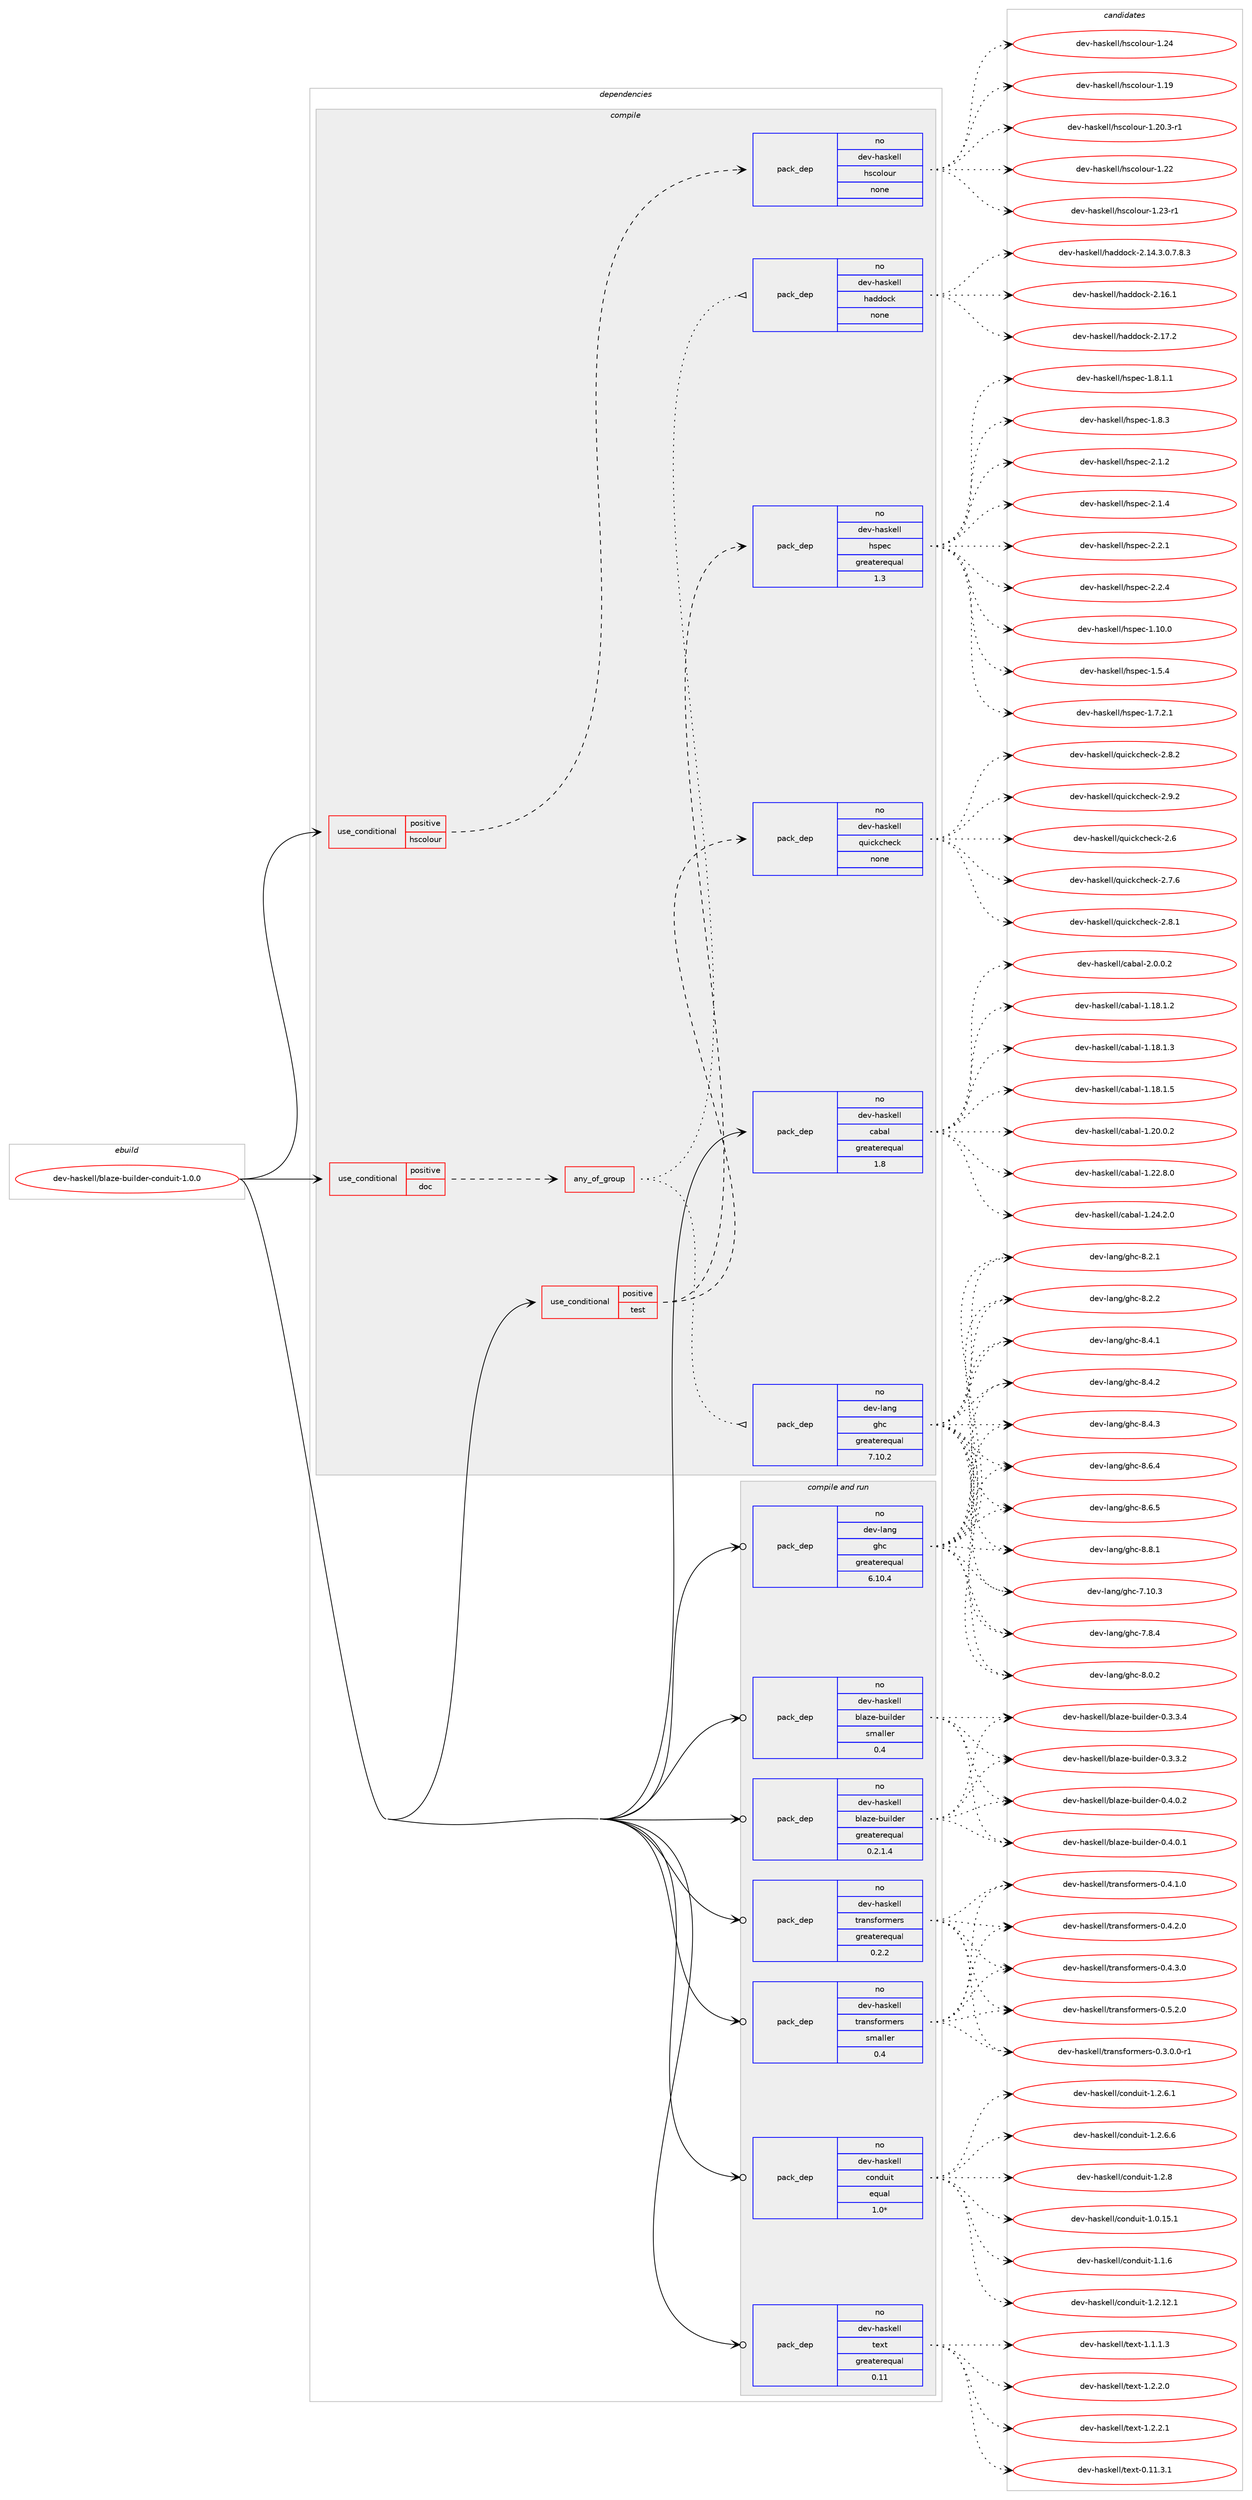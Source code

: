digraph prolog {

# *************
# Graph options
# *************

newrank=true;
concentrate=true;
compound=true;
graph [rankdir=LR,fontname=Helvetica,fontsize=10,ranksep=1.5];#, ranksep=2.5, nodesep=0.2];
edge  [arrowhead=vee];
node  [fontname=Helvetica,fontsize=10];

# **********
# The ebuild
# **********

subgraph cluster_leftcol {
color=gray;
rank=same;
label=<<i>ebuild</i>>;
id [label="dev-haskell/blaze-builder-conduit-1.0.0", color=red, width=4, href="../dev-haskell/blaze-builder-conduit-1.0.0.svg"];
}

# ****************
# The dependencies
# ****************

subgraph cluster_midcol {
color=gray;
label=<<i>dependencies</i>>;
subgraph cluster_compile {
fillcolor="#eeeeee";
style=filled;
label=<<i>compile</i>>;
subgraph cond124923 {
dependency527476 [label=<<TABLE BORDER="0" CELLBORDER="1" CELLSPACING="0" CELLPADDING="4"><TR><TD ROWSPAN="3" CELLPADDING="10">use_conditional</TD></TR><TR><TD>positive</TD></TR><TR><TD>doc</TD></TR></TABLE>>, shape=none, color=red];
subgraph any9549 {
dependency527477 [label=<<TABLE BORDER="0" CELLBORDER="1" CELLSPACING="0" CELLPADDING="4"><TR><TD CELLPADDING="10">any_of_group</TD></TR></TABLE>>, shape=none, color=red];subgraph pack392647 {
dependency527478 [label=<<TABLE BORDER="0" CELLBORDER="1" CELLSPACING="0" CELLPADDING="4" WIDTH="220"><TR><TD ROWSPAN="6" CELLPADDING="30">pack_dep</TD></TR><TR><TD WIDTH="110">no</TD></TR><TR><TD>dev-haskell</TD></TR><TR><TD>haddock</TD></TR><TR><TD>none</TD></TR><TR><TD></TD></TR></TABLE>>, shape=none, color=blue];
}
dependency527477:e -> dependency527478:w [weight=20,style="dotted",arrowhead="oinv"];
subgraph pack392648 {
dependency527479 [label=<<TABLE BORDER="0" CELLBORDER="1" CELLSPACING="0" CELLPADDING="4" WIDTH="220"><TR><TD ROWSPAN="6" CELLPADDING="30">pack_dep</TD></TR><TR><TD WIDTH="110">no</TD></TR><TR><TD>dev-lang</TD></TR><TR><TD>ghc</TD></TR><TR><TD>greaterequal</TD></TR><TR><TD>7.10.2</TD></TR></TABLE>>, shape=none, color=blue];
}
dependency527477:e -> dependency527479:w [weight=20,style="dotted",arrowhead="oinv"];
}
dependency527476:e -> dependency527477:w [weight=20,style="dashed",arrowhead="vee"];
}
id:e -> dependency527476:w [weight=20,style="solid",arrowhead="vee"];
subgraph cond124924 {
dependency527480 [label=<<TABLE BORDER="0" CELLBORDER="1" CELLSPACING="0" CELLPADDING="4"><TR><TD ROWSPAN="3" CELLPADDING="10">use_conditional</TD></TR><TR><TD>positive</TD></TR><TR><TD>hscolour</TD></TR></TABLE>>, shape=none, color=red];
subgraph pack392649 {
dependency527481 [label=<<TABLE BORDER="0" CELLBORDER="1" CELLSPACING="0" CELLPADDING="4" WIDTH="220"><TR><TD ROWSPAN="6" CELLPADDING="30">pack_dep</TD></TR><TR><TD WIDTH="110">no</TD></TR><TR><TD>dev-haskell</TD></TR><TR><TD>hscolour</TD></TR><TR><TD>none</TD></TR><TR><TD></TD></TR></TABLE>>, shape=none, color=blue];
}
dependency527480:e -> dependency527481:w [weight=20,style="dashed",arrowhead="vee"];
}
id:e -> dependency527480:w [weight=20,style="solid",arrowhead="vee"];
subgraph cond124925 {
dependency527482 [label=<<TABLE BORDER="0" CELLBORDER="1" CELLSPACING="0" CELLPADDING="4"><TR><TD ROWSPAN="3" CELLPADDING="10">use_conditional</TD></TR><TR><TD>positive</TD></TR><TR><TD>test</TD></TR></TABLE>>, shape=none, color=red];
subgraph pack392650 {
dependency527483 [label=<<TABLE BORDER="0" CELLBORDER="1" CELLSPACING="0" CELLPADDING="4" WIDTH="220"><TR><TD ROWSPAN="6" CELLPADDING="30">pack_dep</TD></TR><TR><TD WIDTH="110">no</TD></TR><TR><TD>dev-haskell</TD></TR><TR><TD>hspec</TD></TR><TR><TD>greaterequal</TD></TR><TR><TD>1.3</TD></TR></TABLE>>, shape=none, color=blue];
}
dependency527482:e -> dependency527483:w [weight=20,style="dashed",arrowhead="vee"];
subgraph pack392651 {
dependency527484 [label=<<TABLE BORDER="0" CELLBORDER="1" CELLSPACING="0" CELLPADDING="4" WIDTH="220"><TR><TD ROWSPAN="6" CELLPADDING="30">pack_dep</TD></TR><TR><TD WIDTH="110">no</TD></TR><TR><TD>dev-haskell</TD></TR><TR><TD>quickcheck</TD></TR><TR><TD>none</TD></TR><TR><TD></TD></TR></TABLE>>, shape=none, color=blue];
}
dependency527482:e -> dependency527484:w [weight=20,style="dashed",arrowhead="vee"];
}
id:e -> dependency527482:w [weight=20,style="solid",arrowhead="vee"];
subgraph pack392652 {
dependency527485 [label=<<TABLE BORDER="0" CELLBORDER="1" CELLSPACING="0" CELLPADDING="4" WIDTH="220"><TR><TD ROWSPAN="6" CELLPADDING="30">pack_dep</TD></TR><TR><TD WIDTH="110">no</TD></TR><TR><TD>dev-haskell</TD></TR><TR><TD>cabal</TD></TR><TR><TD>greaterequal</TD></TR><TR><TD>1.8</TD></TR></TABLE>>, shape=none, color=blue];
}
id:e -> dependency527485:w [weight=20,style="solid",arrowhead="vee"];
}
subgraph cluster_compileandrun {
fillcolor="#eeeeee";
style=filled;
label=<<i>compile and run</i>>;
subgraph pack392653 {
dependency527486 [label=<<TABLE BORDER="0" CELLBORDER="1" CELLSPACING="0" CELLPADDING="4" WIDTH="220"><TR><TD ROWSPAN="6" CELLPADDING="30">pack_dep</TD></TR><TR><TD WIDTH="110">no</TD></TR><TR><TD>dev-haskell</TD></TR><TR><TD>blaze-builder</TD></TR><TR><TD>greaterequal</TD></TR><TR><TD>0.2.1.4</TD></TR></TABLE>>, shape=none, color=blue];
}
id:e -> dependency527486:w [weight=20,style="solid",arrowhead="odotvee"];
subgraph pack392654 {
dependency527487 [label=<<TABLE BORDER="0" CELLBORDER="1" CELLSPACING="0" CELLPADDING="4" WIDTH="220"><TR><TD ROWSPAN="6" CELLPADDING="30">pack_dep</TD></TR><TR><TD WIDTH="110">no</TD></TR><TR><TD>dev-haskell</TD></TR><TR><TD>blaze-builder</TD></TR><TR><TD>smaller</TD></TR><TR><TD>0.4</TD></TR></TABLE>>, shape=none, color=blue];
}
id:e -> dependency527487:w [weight=20,style="solid",arrowhead="odotvee"];
subgraph pack392655 {
dependency527488 [label=<<TABLE BORDER="0" CELLBORDER="1" CELLSPACING="0" CELLPADDING="4" WIDTH="220"><TR><TD ROWSPAN="6" CELLPADDING="30">pack_dep</TD></TR><TR><TD WIDTH="110">no</TD></TR><TR><TD>dev-haskell</TD></TR><TR><TD>conduit</TD></TR><TR><TD>equal</TD></TR><TR><TD>1.0*</TD></TR></TABLE>>, shape=none, color=blue];
}
id:e -> dependency527488:w [weight=20,style="solid",arrowhead="odotvee"];
subgraph pack392656 {
dependency527489 [label=<<TABLE BORDER="0" CELLBORDER="1" CELLSPACING="0" CELLPADDING="4" WIDTH="220"><TR><TD ROWSPAN="6" CELLPADDING="30">pack_dep</TD></TR><TR><TD WIDTH="110">no</TD></TR><TR><TD>dev-haskell</TD></TR><TR><TD>text</TD></TR><TR><TD>greaterequal</TD></TR><TR><TD>0.11</TD></TR></TABLE>>, shape=none, color=blue];
}
id:e -> dependency527489:w [weight=20,style="solid",arrowhead="odotvee"];
subgraph pack392657 {
dependency527490 [label=<<TABLE BORDER="0" CELLBORDER="1" CELLSPACING="0" CELLPADDING="4" WIDTH="220"><TR><TD ROWSPAN="6" CELLPADDING="30">pack_dep</TD></TR><TR><TD WIDTH="110">no</TD></TR><TR><TD>dev-haskell</TD></TR><TR><TD>transformers</TD></TR><TR><TD>greaterequal</TD></TR><TR><TD>0.2.2</TD></TR></TABLE>>, shape=none, color=blue];
}
id:e -> dependency527490:w [weight=20,style="solid",arrowhead="odotvee"];
subgraph pack392658 {
dependency527491 [label=<<TABLE BORDER="0" CELLBORDER="1" CELLSPACING="0" CELLPADDING="4" WIDTH="220"><TR><TD ROWSPAN="6" CELLPADDING="30">pack_dep</TD></TR><TR><TD WIDTH="110">no</TD></TR><TR><TD>dev-haskell</TD></TR><TR><TD>transformers</TD></TR><TR><TD>smaller</TD></TR><TR><TD>0.4</TD></TR></TABLE>>, shape=none, color=blue];
}
id:e -> dependency527491:w [weight=20,style="solid",arrowhead="odotvee"];
subgraph pack392659 {
dependency527492 [label=<<TABLE BORDER="0" CELLBORDER="1" CELLSPACING="0" CELLPADDING="4" WIDTH="220"><TR><TD ROWSPAN="6" CELLPADDING="30">pack_dep</TD></TR><TR><TD WIDTH="110">no</TD></TR><TR><TD>dev-lang</TD></TR><TR><TD>ghc</TD></TR><TR><TD>greaterequal</TD></TR><TR><TD>6.10.4</TD></TR></TABLE>>, shape=none, color=blue];
}
id:e -> dependency527492:w [weight=20,style="solid",arrowhead="odotvee"];
}
subgraph cluster_run {
fillcolor="#eeeeee";
style=filled;
label=<<i>run</i>>;
}
}

# **************
# The candidates
# **************

subgraph cluster_choices {
rank=same;
color=gray;
label=<<i>candidates</i>>;

subgraph choice392647 {
color=black;
nodesep=1;
choice1001011184510497115107101108108471049710010011199107455046495246514648465546564651 [label="dev-haskell/haddock-2.14.3.0.7.8.3", color=red, width=4,href="../dev-haskell/haddock-2.14.3.0.7.8.3.svg"];
choice100101118451049711510710110810847104971001001119910745504649544649 [label="dev-haskell/haddock-2.16.1", color=red, width=4,href="../dev-haskell/haddock-2.16.1.svg"];
choice100101118451049711510710110810847104971001001119910745504649554650 [label="dev-haskell/haddock-2.17.2", color=red, width=4,href="../dev-haskell/haddock-2.17.2.svg"];
dependency527478:e -> choice1001011184510497115107101108108471049710010011199107455046495246514648465546564651:w [style=dotted,weight="100"];
dependency527478:e -> choice100101118451049711510710110810847104971001001119910745504649544649:w [style=dotted,weight="100"];
dependency527478:e -> choice100101118451049711510710110810847104971001001119910745504649554650:w [style=dotted,weight="100"];
}
subgraph choice392648 {
color=black;
nodesep=1;
choice1001011184510897110103471031049945554649484651 [label="dev-lang/ghc-7.10.3", color=red, width=4,href="../dev-lang/ghc-7.10.3.svg"];
choice10010111845108971101034710310499455546564652 [label="dev-lang/ghc-7.8.4", color=red, width=4,href="../dev-lang/ghc-7.8.4.svg"];
choice10010111845108971101034710310499455646484650 [label="dev-lang/ghc-8.0.2", color=red, width=4,href="../dev-lang/ghc-8.0.2.svg"];
choice10010111845108971101034710310499455646504649 [label="dev-lang/ghc-8.2.1", color=red, width=4,href="../dev-lang/ghc-8.2.1.svg"];
choice10010111845108971101034710310499455646504650 [label="dev-lang/ghc-8.2.2", color=red, width=4,href="../dev-lang/ghc-8.2.2.svg"];
choice10010111845108971101034710310499455646524649 [label="dev-lang/ghc-8.4.1", color=red, width=4,href="../dev-lang/ghc-8.4.1.svg"];
choice10010111845108971101034710310499455646524650 [label="dev-lang/ghc-8.4.2", color=red, width=4,href="../dev-lang/ghc-8.4.2.svg"];
choice10010111845108971101034710310499455646524651 [label="dev-lang/ghc-8.4.3", color=red, width=4,href="../dev-lang/ghc-8.4.3.svg"];
choice10010111845108971101034710310499455646544652 [label="dev-lang/ghc-8.6.4", color=red, width=4,href="../dev-lang/ghc-8.6.4.svg"];
choice10010111845108971101034710310499455646544653 [label="dev-lang/ghc-8.6.5", color=red, width=4,href="../dev-lang/ghc-8.6.5.svg"];
choice10010111845108971101034710310499455646564649 [label="dev-lang/ghc-8.8.1", color=red, width=4,href="../dev-lang/ghc-8.8.1.svg"];
dependency527479:e -> choice1001011184510897110103471031049945554649484651:w [style=dotted,weight="100"];
dependency527479:e -> choice10010111845108971101034710310499455546564652:w [style=dotted,weight="100"];
dependency527479:e -> choice10010111845108971101034710310499455646484650:w [style=dotted,weight="100"];
dependency527479:e -> choice10010111845108971101034710310499455646504649:w [style=dotted,weight="100"];
dependency527479:e -> choice10010111845108971101034710310499455646504650:w [style=dotted,weight="100"];
dependency527479:e -> choice10010111845108971101034710310499455646524649:w [style=dotted,weight="100"];
dependency527479:e -> choice10010111845108971101034710310499455646524650:w [style=dotted,weight="100"];
dependency527479:e -> choice10010111845108971101034710310499455646524651:w [style=dotted,weight="100"];
dependency527479:e -> choice10010111845108971101034710310499455646544652:w [style=dotted,weight="100"];
dependency527479:e -> choice10010111845108971101034710310499455646544653:w [style=dotted,weight="100"];
dependency527479:e -> choice10010111845108971101034710310499455646564649:w [style=dotted,weight="100"];
}
subgraph choice392649 {
color=black;
nodesep=1;
choice100101118451049711510710110810847104115991111081111171144549464957 [label="dev-haskell/hscolour-1.19", color=red, width=4,href="../dev-haskell/hscolour-1.19.svg"];
choice10010111845104971151071011081084710411599111108111117114454946504846514511449 [label="dev-haskell/hscolour-1.20.3-r1", color=red, width=4,href="../dev-haskell/hscolour-1.20.3-r1.svg"];
choice100101118451049711510710110810847104115991111081111171144549465050 [label="dev-haskell/hscolour-1.22", color=red, width=4,href="../dev-haskell/hscolour-1.22.svg"];
choice1001011184510497115107101108108471041159911110811111711445494650514511449 [label="dev-haskell/hscolour-1.23-r1", color=red, width=4,href="../dev-haskell/hscolour-1.23-r1.svg"];
choice100101118451049711510710110810847104115991111081111171144549465052 [label="dev-haskell/hscolour-1.24", color=red, width=4,href="../dev-haskell/hscolour-1.24.svg"];
dependency527481:e -> choice100101118451049711510710110810847104115991111081111171144549464957:w [style=dotted,weight="100"];
dependency527481:e -> choice10010111845104971151071011081084710411599111108111117114454946504846514511449:w [style=dotted,weight="100"];
dependency527481:e -> choice100101118451049711510710110810847104115991111081111171144549465050:w [style=dotted,weight="100"];
dependency527481:e -> choice1001011184510497115107101108108471041159911110811111711445494650514511449:w [style=dotted,weight="100"];
dependency527481:e -> choice100101118451049711510710110810847104115991111081111171144549465052:w [style=dotted,weight="100"];
}
subgraph choice392650 {
color=black;
nodesep=1;
choice1001011184510497115107101108108471041151121019945494649484648 [label="dev-haskell/hspec-1.10.0", color=red, width=4,href="../dev-haskell/hspec-1.10.0.svg"];
choice10010111845104971151071011081084710411511210199454946534652 [label="dev-haskell/hspec-1.5.4", color=red, width=4,href="../dev-haskell/hspec-1.5.4.svg"];
choice100101118451049711510710110810847104115112101994549465546504649 [label="dev-haskell/hspec-1.7.2.1", color=red, width=4,href="../dev-haskell/hspec-1.7.2.1.svg"];
choice100101118451049711510710110810847104115112101994549465646494649 [label="dev-haskell/hspec-1.8.1.1", color=red, width=4,href="../dev-haskell/hspec-1.8.1.1.svg"];
choice10010111845104971151071011081084710411511210199454946564651 [label="dev-haskell/hspec-1.8.3", color=red, width=4,href="../dev-haskell/hspec-1.8.3.svg"];
choice10010111845104971151071011081084710411511210199455046494650 [label="dev-haskell/hspec-2.1.2", color=red, width=4,href="../dev-haskell/hspec-2.1.2.svg"];
choice10010111845104971151071011081084710411511210199455046494652 [label="dev-haskell/hspec-2.1.4", color=red, width=4,href="../dev-haskell/hspec-2.1.4.svg"];
choice10010111845104971151071011081084710411511210199455046504649 [label="dev-haskell/hspec-2.2.1", color=red, width=4,href="../dev-haskell/hspec-2.2.1.svg"];
choice10010111845104971151071011081084710411511210199455046504652 [label="dev-haskell/hspec-2.2.4", color=red, width=4,href="../dev-haskell/hspec-2.2.4.svg"];
dependency527483:e -> choice1001011184510497115107101108108471041151121019945494649484648:w [style=dotted,weight="100"];
dependency527483:e -> choice10010111845104971151071011081084710411511210199454946534652:w [style=dotted,weight="100"];
dependency527483:e -> choice100101118451049711510710110810847104115112101994549465546504649:w [style=dotted,weight="100"];
dependency527483:e -> choice100101118451049711510710110810847104115112101994549465646494649:w [style=dotted,weight="100"];
dependency527483:e -> choice10010111845104971151071011081084710411511210199454946564651:w [style=dotted,weight="100"];
dependency527483:e -> choice10010111845104971151071011081084710411511210199455046494650:w [style=dotted,weight="100"];
dependency527483:e -> choice10010111845104971151071011081084710411511210199455046494652:w [style=dotted,weight="100"];
dependency527483:e -> choice10010111845104971151071011081084710411511210199455046504649:w [style=dotted,weight="100"];
dependency527483:e -> choice10010111845104971151071011081084710411511210199455046504652:w [style=dotted,weight="100"];
}
subgraph choice392651 {
color=black;
nodesep=1;
choice10010111845104971151071011081084711311710599107991041019910745504654 [label="dev-haskell/quickcheck-2.6", color=red, width=4,href="../dev-haskell/quickcheck-2.6.svg"];
choice100101118451049711510710110810847113117105991079910410199107455046554654 [label="dev-haskell/quickcheck-2.7.6", color=red, width=4,href="../dev-haskell/quickcheck-2.7.6.svg"];
choice100101118451049711510710110810847113117105991079910410199107455046564649 [label="dev-haskell/quickcheck-2.8.1", color=red, width=4,href="../dev-haskell/quickcheck-2.8.1.svg"];
choice100101118451049711510710110810847113117105991079910410199107455046564650 [label="dev-haskell/quickcheck-2.8.2", color=red, width=4,href="../dev-haskell/quickcheck-2.8.2.svg"];
choice100101118451049711510710110810847113117105991079910410199107455046574650 [label="dev-haskell/quickcheck-2.9.2", color=red, width=4,href="../dev-haskell/quickcheck-2.9.2.svg"];
dependency527484:e -> choice10010111845104971151071011081084711311710599107991041019910745504654:w [style=dotted,weight="100"];
dependency527484:e -> choice100101118451049711510710110810847113117105991079910410199107455046554654:w [style=dotted,weight="100"];
dependency527484:e -> choice100101118451049711510710110810847113117105991079910410199107455046564649:w [style=dotted,weight="100"];
dependency527484:e -> choice100101118451049711510710110810847113117105991079910410199107455046564650:w [style=dotted,weight="100"];
dependency527484:e -> choice100101118451049711510710110810847113117105991079910410199107455046574650:w [style=dotted,weight="100"];
}
subgraph choice392652 {
color=black;
nodesep=1;
choice10010111845104971151071011081084799979897108454946495646494650 [label="dev-haskell/cabal-1.18.1.2", color=red, width=4,href="../dev-haskell/cabal-1.18.1.2.svg"];
choice10010111845104971151071011081084799979897108454946495646494651 [label="dev-haskell/cabal-1.18.1.3", color=red, width=4,href="../dev-haskell/cabal-1.18.1.3.svg"];
choice10010111845104971151071011081084799979897108454946495646494653 [label="dev-haskell/cabal-1.18.1.5", color=red, width=4,href="../dev-haskell/cabal-1.18.1.5.svg"];
choice10010111845104971151071011081084799979897108454946504846484650 [label="dev-haskell/cabal-1.20.0.2", color=red, width=4,href="../dev-haskell/cabal-1.20.0.2.svg"];
choice10010111845104971151071011081084799979897108454946505046564648 [label="dev-haskell/cabal-1.22.8.0", color=red, width=4,href="../dev-haskell/cabal-1.22.8.0.svg"];
choice10010111845104971151071011081084799979897108454946505246504648 [label="dev-haskell/cabal-1.24.2.0", color=red, width=4,href="../dev-haskell/cabal-1.24.2.0.svg"];
choice100101118451049711510710110810847999798971084550464846484650 [label="dev-haskell/cabal-2.0.0.2", color=red, width=4,href="../dev-haskell/cabal-2.0.0.2.svg"];
dependency527485:e -> choice10010111845104971151071011081084799979897108454946495646494650:w [style=dotted,weight="100"];
dependency527485:e -> choice10010111845104971151071011081084799979897108454946495646494651:w [style=dotted,weight="100"];
dependency527485:e -> choice10010111845104971151071011081084799979897108454946495646494653:w [style=dotted,weight="100"];
dependency527485:e -> choice10010111845104971151071011081084799979897108454946504846484650:w [style=dotted,weight="100"];
dependency527485:e -> choice10010111845104971151071011081084799979897108454946505046564648:w [style=dotted,weight="100"];
dependency527485:e -> choice10010111845104971151071011081084799979897108454946505246504648:w [style=dotted,weight="100"];
dependency527485:e -> choice100101118451049711510710110810847999798971084550464846484650:w [style=dotted,weight="100"];
}
subgraph choice392653 {
color=black;
nodesep=1;
choice100101118451049711510710110810847981089712210145981171051081001011144548465146514650 [label="dev-haskell/blaze-builder-0.3.3.2", color=red, width=4,href="../dev-haskell/blaze-builder-0.3.3.2.svg"];
choice100101118451049711510710110810847981089712210145981171051081001011144548465146514652 [label="dev-haskell/blaze-builder-0.3.3.4", color=red, width=4,href="../dev-haskell/blaze-builder-0.3.3.4.svg"];
choice100101118451049711510710110810847981089712210145981171051081001011144548465246484649 [label="dev-haskell/blaze-builder-0.4.0.1", color=red, width=4,href="../dev-haskell/blaze-builder-0.4.0.1.svg"];
choice100101118451049711510710110810847981089712210145981171051081001011144548465246484650 [label="dev-haskell/blaze-builder-0.4.0.2", color=red, width=4,href="../dev-haskell/blaze-builder-0.4.0.2.svg"];
dependency527486:e -> choice100101118451049711510710110810847981089712210145981171051081001011144548465146514650:w [style=dotted,weight="100"];
dependency527486:e -> choice100101118451049711510710110810847981089712210145981171051081001011144548465146514652:w [style=dotted,weight="100"];
dependency527486:e -> choice100101118451049711510710110810847981089712210145981171051081001011144548465246484649:w [style=dotted,weight="100"];
dependency527486:e -> choice100101118451049711510710110810847981089712210145981171051081001011144548465246484650:w [style=dotted,weight="100"];
}
subgraph choice392654 {
color=black;
nodesep=1;
choice100101118451049711510710110810847981089712210145981171051081001011144548465146514650 [label="dev-haskell/blaze-builder-0.3.3.2", color=red, width=4,href="../dev-haskell/blaze-builder-0.3.3.2.svg"];
choice100101118451049711510710110810847981089712210145981171051081001011144548465146514652 [label="dev-haskell/blaze-builder-0.3.3.4", color=red, width=4,href="../dev-haskell/blaze-builder-0.3.3.4.svg"];
choice100101118451049711510710110810847981089712210145981171051081001011144548465246484649 [label="dev-haskell/blaze-builder-0.4.0.1", color=red, width=4,href="../dev-haskell/blaze-builder-0.4.0.1.svg"];
choice100101118451049711510710110810847981089712210145981171051081001011144548465246484650 [label="dev-haskell/blaze-builder-0.4.0.2", color=red, width=4,href="../dev-haskell/blaze-builder-0.4.0.2.svg"];
dependency527487:e -> choice100101118451049711510710110810847981089712210145981171051081001011144548465146514650:w [style=dotted,weight="100"];
dependency527487:e -> choice100101118451049711510710110810847981089712210145981171051081001011144548465146514652:w [style=dotted,weight="100"];
dependency527487:e -> choice100101118451049711510710110810847981089712210145981171051081001011144548465246484649:w [style=dotted,weight="100"];
dependency527487:e -> choice100101118451049711510710110810847981089712210145981171051081001011144548465246484650:w [style=dotted,weight="100"];
}
subgraph choice392655 {
color=black;
nodesep=1;
choice10010111845104971151071011081084799111110100117105116454946484649534649 [label="dev-haskell/conduit-1.0.15.1", color=red, width=4,href="../dev-haskell/conduit-1.0.15.1.svg"];
choice10010111845104971151071011081084799111110100117105116454946494654 [label="dev-haskell/conduit-1.1.6", color=red, width=4,href="../dev-haskell/conduit-1.1.6.svg"];
choice10010111845104971151071011081084799111110100117105116454946504649504649 [label="dev-haskell/conduit-1.2.12.1", color=red, width=4,href="../dev-haskell/conduit-1.2.12.1.svg"];
choice100101118451049711510710110810847991111101001171051164549465046544649 [label="dev-haskell/conduit-1.2.6.1", color=red, width=4,href="../dev-haskell/conduit-1.2.6.1.svg"];
choice100101118451049711510710110810847991111101001171051164549465046544654 [label="dev-haskell/conduit-1.2.6.6", color=red, width=4,href="../dev-haskell/conduit-1.2.6.6.svg"];
choice10010111845104971151071011081084799111110100117105116454946504656 [label="dev-haskell/conduit-1.2.8", color=red, width=4,href="../dev-haskell/conduit-1.2.8.svg"];
dependency527488:e -> choice10010111845104971151071011081084799111110100117105116454946484649534649:w [style=dotted,weight="100"];
dependency527488:e -> choice10010111845104971151071011081084799111110100117105116454946494654:w [style=dotted,weight="100"];
dependency527488:e -> choice10010111845104971151071011081084799111110100117105116454946504649504649:w [style=dotted,weight="100"];
dependency527488:e -> choice100101118451049711510710110810847991111101001171051164549465046544649:w [style=dotted,weight="100"];
dependency527488:e -> choice100101118451049711510710110810847991111101001171051164549465046544654:w [style=dotted,weight="100"];
dependency527488:e -> choice10010111845104971151071011081084799111110100117105116454946504656:w [style=dotted,weight="100"];
}
subgraph choice392656 {
color=black;
nodesep=1;
choice100101118451049711510710110810847116101120116454846494946514649 [label="dev-haskell/text-0.11.3.1", color=red, width=4,href="../dev-haskell/text-0.11.3.1.svg"];
choice1001011184510497115107101108108471161011201164549464946494651 [label="dev-haskell/text-1.1.1.3", color=red, width=4,href="../dev-haskell/text-1.1.1.3.svg"];
choice1001011184510497115107101108108471161011201164549465046504648 [label="dev-haskell/text-1.2.2.0", color=red, width=4,href="../dev-haskell/text-1.2.2.0.svg"];
choice1001011184510497115107101108108471161011201164549465046504649 [label="dev-haskell/text-1.2.2.1", color=red, width=4,href="../dev-haskell/text-1.2.2.1.svg"];
dependency527489:e -> choice100101118451049711510710110810847116101120116454846494946514649:w [style=dotted,weight="100"];
dependency527489:e -> choice1001011184510497115107101108108471161011201164549464946494651:w [style=dotted,weight="100"];
dependency527489:e -> choice1001011184510497115107101108108471161011201164549465046504648:w [style=dotted,weight="100"];
dependency527489:e -> choice1001011184510497115107101108108471161011201164549465046504649:w [style=dotted,weight="100"];
}
subgraph choice392657 {
color=black;
nodesep=1;
choice1001011184510497115107101108108471161149711011510211111410910111411545484651464846484511449 [label="dev-haskell/transformers-0.3.0.0-r1", color=red, width=4,href="../dev-haskell/transformers-0.3.0.0-r1.svg"];
choice100101118451049711510710110810847116114971101151021111141091011141154548465246494648 [label="dev-haskell/transformers-0.4.1.0", color=red, width=4,href="../dev-haskell/transformers-0.4.1.0.svg"];
choice100101118451049711510710110810847116114971101151021111141091011141154548465246504648 [label="dev-haskell/transformers-0.4.2.0", color=red, width=4,href="../dev-haskell/transformers-0.4.2.0.svg"];
choice100101118451049711510710110810847116114971101151021111141091011141154548465246514648 [label="dev-haskell/transformers-0.4.3.0", color=red, width=4,href="../dev-haskell/transformers-0.4.3.0.svg"];
choice100101118451049711510710110810847116114971101151021111141091011141154548465346504648 [label="dev-haskell/transformers-0.5.2.0", color=red, width=4,href="../dev-haskell/transformers-0.5.2.0.svg"];
dependency527490:e -> choice1001011184510497115107101108108471161149711011510211111410910111411545484651464846484511449:w [style=dotted,weight="100"];
dependency527490:e -> choice100101118451049711510710110810847116114971101151021111141091011141154548465246494648:w [style=dotted,weight="100"];
dependency527490:e -> choice100101118451049711510710110810847116114971101151021111141091011141154548465246504648:w [style=dotted,weight="100"];
dependency527490:e -> choice100101118451049711510710110810847116114971101151021111141091011141154548465246514648:w [style=dotted,weight="100"];
dependency527490:e -> choice100101118451049711510710110810847116114971101151021111141091011141154548465346504648:w [style=dotted,weight="100"];
}
subgraph choice392658 {
color=black;
nodesep=1;
choice1001011184510497115107101108108471161149711011510211111410910111411545484651464846484511449 [label="dev-haskell/transformers-0.3.0.0-r1", color=red, width=4,href="../dev-haskell/transformers-0.3.0.0-r1.svg"];
choice100101118451049711510710110810847116114971101151021111141091011141154548465246494648 [label="dev-haskell/transformers-0.4.1.0", color=red, width=4,href="../dev-haskell/transformers-0.4.1.0.svg"];
choice100101118451049711510710110810847116114971101151021111141091011141154548465246504648 [label="dev-haskell/transformers-0.4.2.0", color=red, width=4,href="../dev-haskell/transformers-0.4.2.0.svg"];
choice100101118451049711510710110810847116114971101151021111141091011141154548465246514648 [label="dev-haskell/transformers-0.4.3.0", color=red, width=4,href="../dev-haskell/transformers-0.4.3.0.svg"];
choice100101118451049711510710110810847116114971101151021111141091011141154548465346504648 [label="dev-haskell/transformers-0.5.2.0", color=red, width=4,href="../dev-haskell/transformers-0.5.2.0.svg"];
dependency527491:e -> choice1001011184510497115107101108108471161149711011510211111410910111411545484651464846484511449:w [style=dotted,weight="100"];
dependency527491:e -> choice100101118451049711510710110810847116114971101151021111141091011141154548465246494648:w [style=dotted,weight="100"];
dependency527491:e -> choice100101118451049711510710110810847116114971101151021111141091011141154548465246504648:w [style=dotted,weight="100"];
dependency527491:e -> choice100101118451049711510710110810847116114971101151021111141091011141154548465246514648:w [style=dotted,weight="100"];
dependency527491:e -> choice100101118451049711510710110810847116114971101151021111141091011141154548465346504648:w [style=dotted,weight="100"];
}
subgraph choice392659 {
color=black;
nodesep=1;
choice1001011184510897110103471031049945554649484651 [label="dev-lang/ghc-7.10.3", color=red, width=4,href="../dev-lang/ghc-7.10.3.svg"];
choice10010111845108971101034710310499455546564652 [label="dev-lang/ghc-7.8.4", color=red, width=4,href="../dev-lang/ghc-7.8.4.svg"];
choice10010111845108971101034710310499455646484650 [label="dev-lang/ghc-8.0.2", color=red, width=4,href="../dev-lang/ghc-8.0.2.svg"];
choice10010111845108971101034710310499455646504649 [label="dev-lang/ghc-8.2.1", color=red, width=4,href="../dev-lang/ghc-8.2.1.svg"];
choice10010111845108971101034710310499455646504650 [label="dev-lang/ghc-8.2.2", color=red, width=4,href="../dev-lang/ghc-8.2.2.svg"];
choice10010111845108971101034710310499455646524649 [label="dev-lang/ghc-8.4.1", color=red, width=4,href="../dev-lang/ghc-8.4.1.svg"];
choice10010111845108971101034710310499455646524650 [label="dev-lang/ghc-8.4.2", color=red, width=4,href="../dev-lang/ghc-8.4.2.svg"];
choice10010111845108971101034710310499455646524651 [label="dev-lang/ghc-8.4.3", color=red, width=4,href="../dev-lang/ghc-8.4.3.svg"];
choice10010111845108971101034710310499455646544652 [label="dev-lang/ghc-8.6.4", color=red, width=4,href="../dev-lang/ghc-8.6.4.svg"];
choice10010111845108971101034710310499455646544653 [label="dev-lang/ghc-8.6.5", color=red, width=4,href="../dev-lang/ghc-8.6.5.svg"];
choice10010111845108971101034710310499455646564649 [label="dev-lang/ghc-8.8.1", color=red, width=4,href="../dev-lang/ghc-8.8.1.svg"];
dependency527492:e -> choice1001011184510897110103471031049945554649484651:w [style=dotted,weight="100"];
dependency527492:e -> choice10010111845108971101034710310499455546564652:w [style=dotted,weight="100"];
dependency527492:e -> choice10010111845108971101034710310499455646484650:w [style=dotted,weight="100"];
dependency527492:e -> choice10010111845108971101034710310499455646504649:w [style=dotted,weight="100"];
dependency527492:e -> choice10010111845108971101034710310499455646504650:w [style=dotted,weight="100"];
dependency527492:e -> choice10010111845108971101034710310499455646524649:w [style=dotted,weight="100"];
dependency527492:e -> choice10010111845108971101034710310499455646524650:w [style=dotted,weight="100"];
dependency527492:e -> choice10010111845108971101034710310499455646524651:w [style=dotted,weight="100"];
dependency527492:e -> choice10010111845108971101034710310499455646544652:w [style=dotted,weight="100"];
dependency527492:e -> choice10010111845108971101034710310499455646544653:w [style=dotted,weight="100"];
dependency527492:e -> choice10010111845108971101034710310499455646564649:w [style=dotted,weight="100"];
}
}

}
